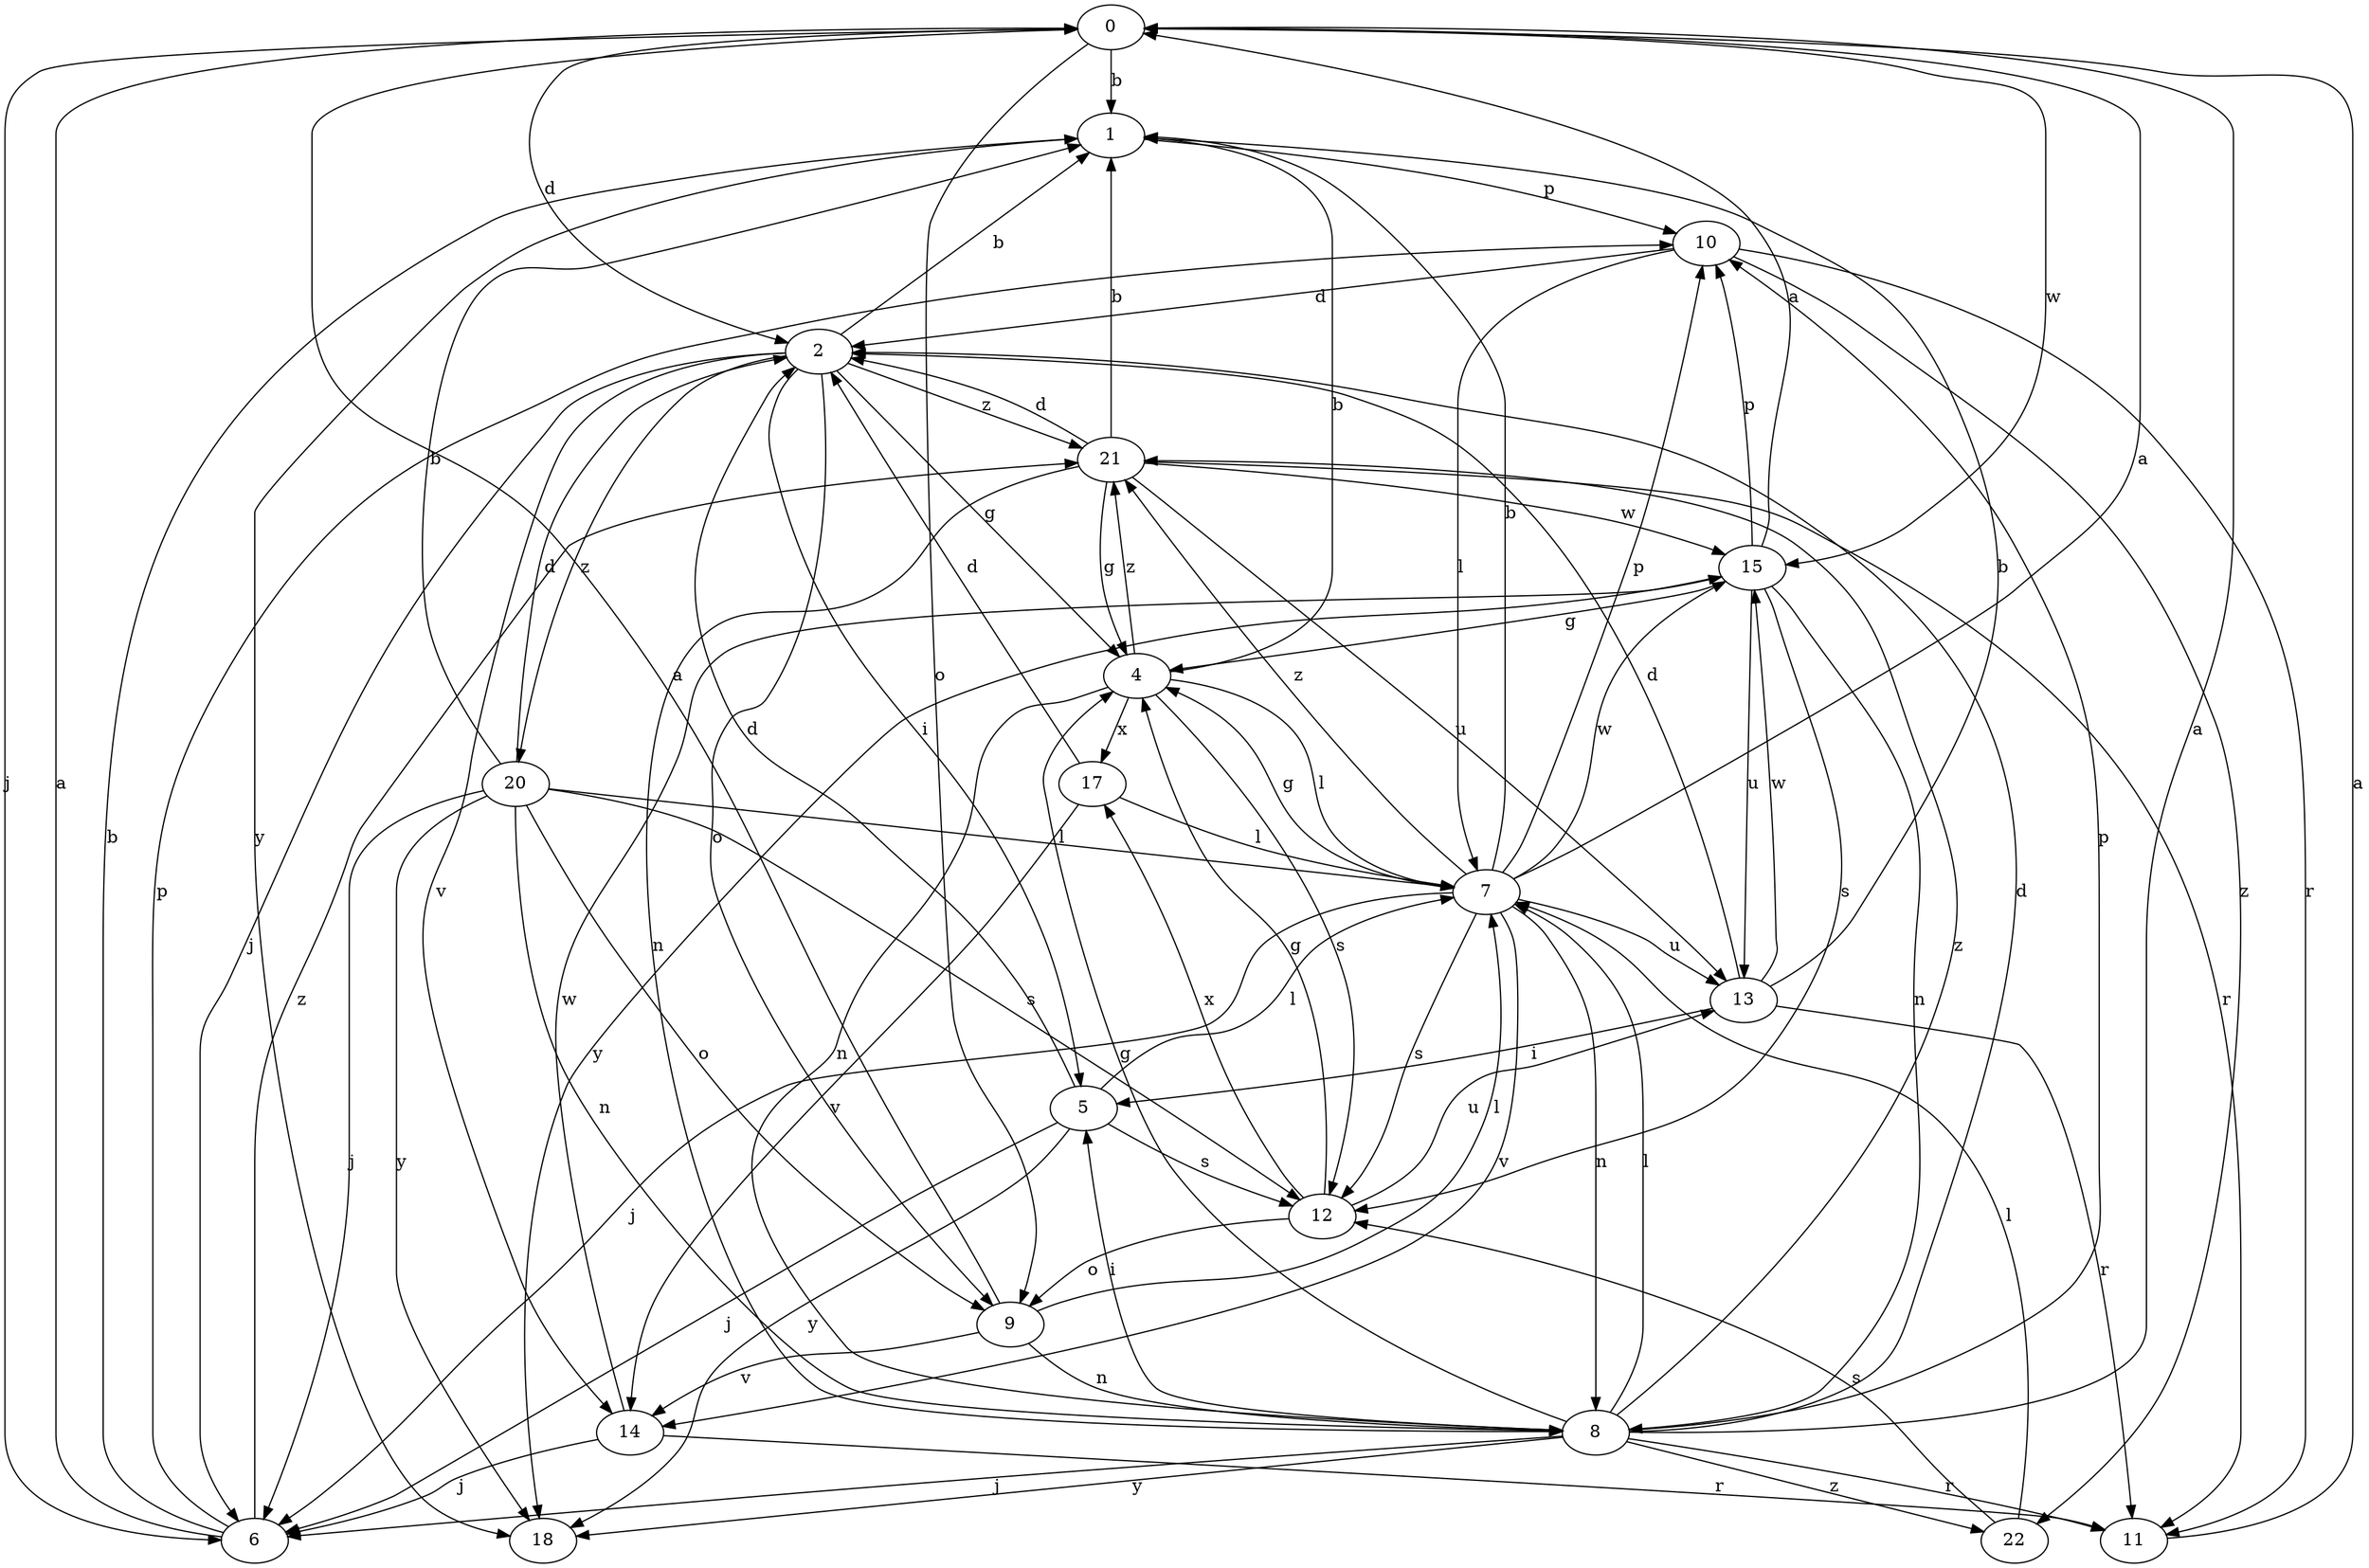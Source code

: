strict digraph  {
0;
1;
2;
4;
5;
6;
7;
8;
9;
10;
11;
12;
13;
14;
15;
17;
18;
20;
21;
22;
0 -> 1  [label=b];
0 -> 2  [label=d];
0 -> 6  [label=j];
0 -> 9  [label=o];
0 -> 15  [label=w];
1 -> 10  [label=p];
1 -> 18  [label=y];
2 -> 1  [label=b];
2 -> 4  [label=g];
2 -> 5  [label=i];
2 -> 6  [label=j];
2 -> 9  [label=o];
2 -> 14  [label=v];
2 -> 20  [label=z];
2 -> 21  [label=z];
4 -> 1  [label=b];
4 -> 7  [label=l];
4 -> 8  [label=n];
4 -> 12  [label=s];
4 -> 17  [label=x];
4 -> 21  [label=z];
5 -> 2  [label=d];
5 -> 6  [label=j];
5 -> 7  [label=l];
5 -> 12  [label=s];
5 -> 18  [label=y];
6 -> 0  [label=a];
6 -> 1  [label=b];
6 -> 10  [label=p];
6 -> 21  [label=z];
7 -> 0  [label=a];
7 -> 1  [label=b];
7 -> 4  [label=g];
7 -> 6  [label=j];
7 -> 8  [label=n];
7 -> 10  [label=p];
7 -> 12  [label=s];
7 -> 13  [label=u];
7 -> 14  [label=v];
7 -> 15  [label=w];
7 -> 21  [label=z];
8 -> 0  [label=a];
8 -> 2  [label=d];
8 -> 4  [label=g];
8 -> 5  [label=i];
8 -> 6  [label=j];
8 -> 7  [label=l];
8 -> 10  [label=p];
8 -> 11  [label=r];
8 -> 18  [label=y];
8 -> 21  [label=z];
8 -> 22  [label=z];
9 -> 0  [label=a];
9 -> 7  [label=l];
9 -> 8  [label=n];
9 -> 14  [label=v];
10 -> 2  [label=d];
10 -> 7  [label=l];
10 -> 11  [label=r];
10 -> 22  [label=z];
11 -> 0  [label=a];
12 -> 4  [label=g];
12 -> 9  [label=o];
12 -> 13  [label=u];
12 -> 17  [label=x];
13 -> 1  [label=b];
13 -> 2  [label=d];
13 -> 5  [label=i];
13 -> 11  [label=r];
13 -> 15  [label=w];
14 -> 6  [label=j];
14 -> 11  [label=r];
14 -> 15  [label=w];
15 -> 0  [label=a];
15 -> 4  [label=g];
15 -> 8  [label=n];
15 -> 10  [label=p];
15 -> 12  [label=s];
15 -> 13  [label=u];
15 -> 18  [label=y];
17 -> 2  [label=d];
17 -> 7  [label=l];
17 -> 14  [label=v];
20 -> 1  [label=b];
20 -> 2  [label=d];
20 -> 6  [label=j];
20 -> 7  [label=l];
20 -> 8  [label=n];
20 -> 9  [label=o];
20 -> 12  [label=s];
20 -> 18  [label=y];
21 -> 1  [label=b];
21 -> 2  [label=d];
21 -> 4  [label=g];
21 -> 8  [label=n];
21 -> 11  [label=r];
21 -> 13  [label=u];
21 -> 15  [label=w];
22 -> 7  [label=l];
22 -> 12  [label=s];
}

